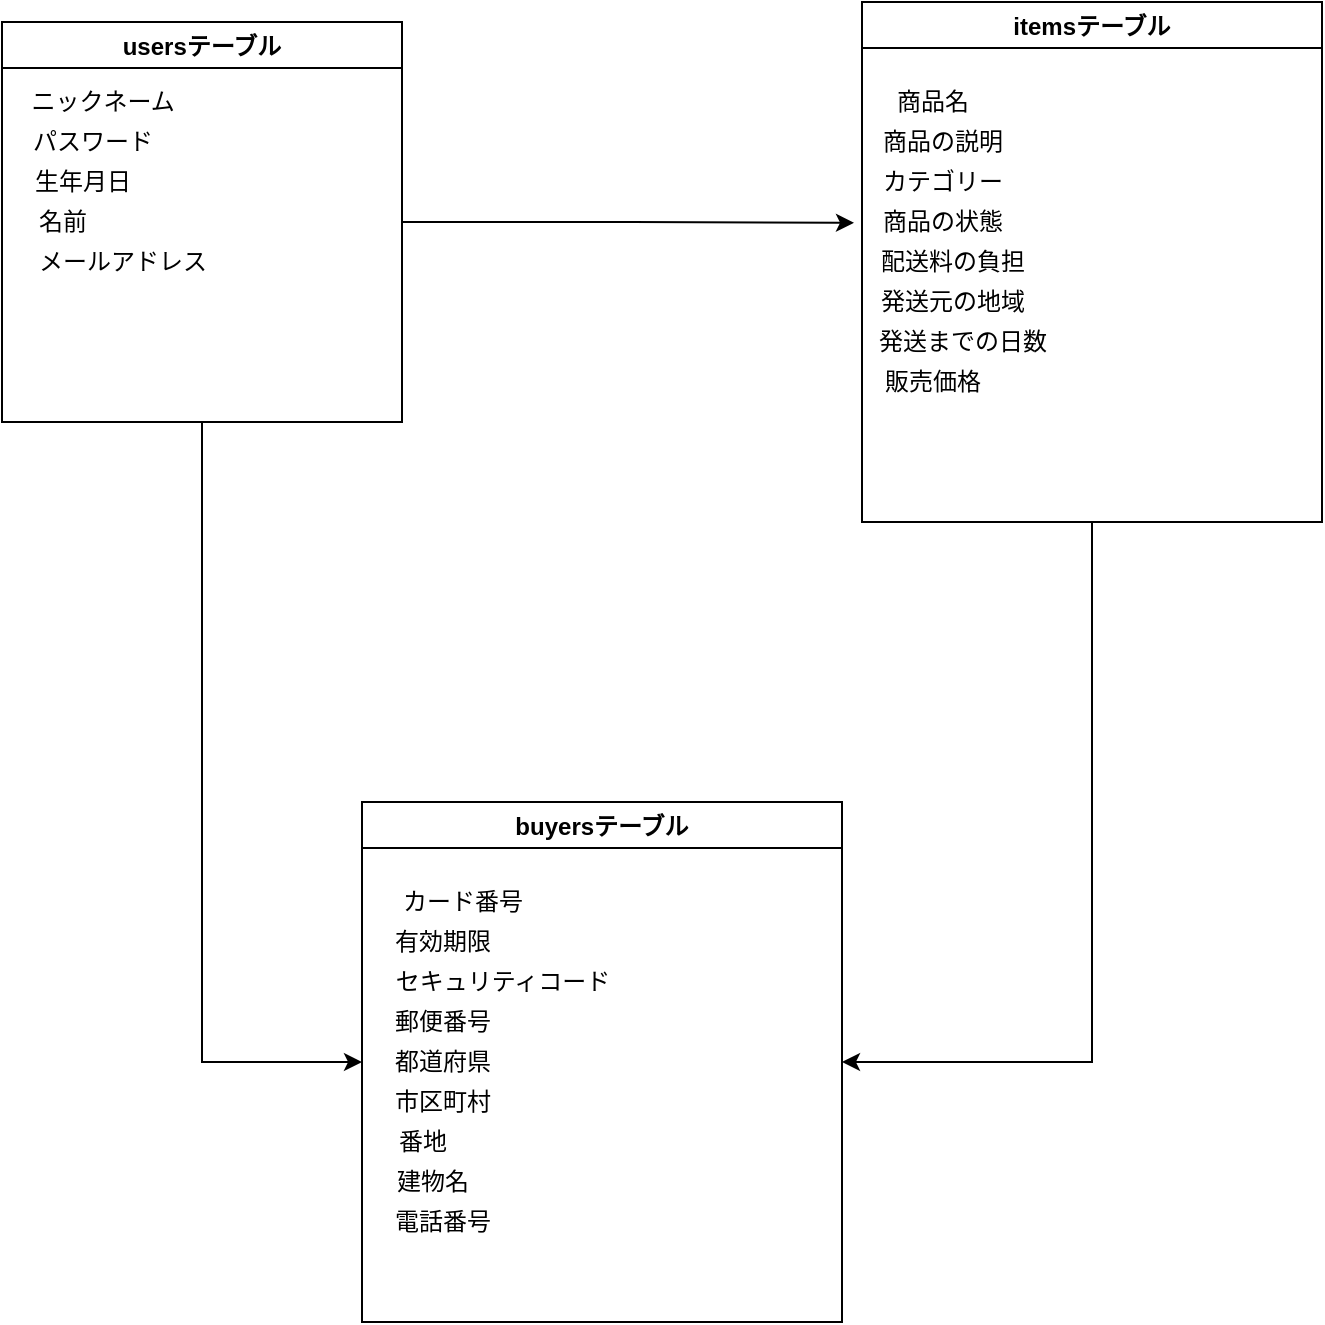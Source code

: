 <mxfile version="13.10.0" type="embed">
    <diagram id="duKqR2IIZactQ63X0hb9" name="Page-1">
        <mxGraphModel dx="1016" dy="859" grid="1" gridSize="10" guides="1" tooltips="1" connect="1" arrows="1" fold="1" page="1" pageScale="1" pageWidth="827" pageHeight="1169" math="0" shadow="0">
            <root>
                <mxCell id="0"/>
                <mxCell id="1" parent="0"/>
                <mxCell id="32" style="edgeStyle=orthogonalEdgeStyle;rounded=0;orthogonalLoop=1;jettySize=auto;html=1;exitX=1;exitY=0.5;exitDx=0;exitDy=0;entryX=-0.05;entryY=0.52;entryDx=0;entryDy=0;entryPerimeter=0;" edge="1" parent="1" source="2" target="15">
                    <mxGeometry relative="1" as="geometry"/>
                </mxCell>
                <mxCell id="34" style="edgeStyle=orthogonalEdgeStyle;rounded=0;orthogonalLoop=1;jettySize=auto;html=1;exitX=0.5;exitY=1;exitDx=0;exitDy=0;entryX=0;entryY=0.5;entryDx=0;entryDy=0;" edge="1" parent="1" source="2" target="4">
                    <mxGeometry relative="1" as="geometry"/>
                </mxCell>
                <mxCell id="2" value="usersテーブル" style="swimlane;" vertex="1" parent="1">
                    <mxGeometry x="40" y="80" width="200" height="200" as="geometry"/>
                </mxCell>
                <mxCell id="6" value="パスワード" style="text;html=1;align=center;verticalAlign=middle;resizable=0;points=[];autosize=1;" vertex="1" parent="2">
                    <mxGeometry x="10" y="50" width="70" height="20" as="geometry"/>
                </mxCell>
                <mxCell id="5" value="ニックネーム" style="text;html=1;align=center;verticalAlign=middle;resizable=0;points=[];autosize=1;" vertex="1" parent="2">
                    <mxGeometry x="5" y="30" width="90" height="20" as="geometry"/>
                </mxCell>
                <mxCell id="7" value="生年月日" style="text;html=1;align=center;verticalAlign=middle;resizable=0;points=[];autosize=1;" vertex="1" parent="2">
                    <mxGeometry x="10" y="70" width="60" height="20" as="geometry"/>
                </mxCell>
                <mxCell id="8" value="名前" style="text;html=1;align=center;verticalAlign=middle;resizable=0;points=[];autosize=1;" vertex="1" parent="2">
                    <mxGeometry x="10" y="90" width="40" height="20" as="geometry"/>
                </mxCell>
                <mxCell id="9" value="メールアドレス" style="text;html=1;align=center;verticalAlign=middle;resizable=0;points=[];autosize=1;" vertex="1" parent="2">
                    <mxGeometry x="10" y="110" width="100" height="20" as="geometry"/>
                </mxCell>
                <mxCell id="33" style="edgeStyle=orthogonalEdgeStyle;rounded=0;orthogonalLoop=1;jettySize=auto;html=1;exitX=0.5;exitY=1;exitDx=0;exitDy=0;entryX=1;entryY=0.5;entryDx=0;entryDy=0;" edge="1" parent="1" source="3" target="4">
                    <mxGeometry relative="1" as="geometry"/>
                </mxCell>
                <mxCell id="3" value="itemsテーブル" style="swimlane;" vertex="1" parent="1">
                    <mxGeometry x="470" y="70" width="230" height="260" as="geometry"/>
                </mxCell>
                <mxCell id="14" value="カテゴリー" style="text;html=1;align=center;verticalAlign=middle;resizable=0;points=[];autosize=1;" vertex="1" parent="3">
                    <mxGeometry y="80" width="80" height="20" as="geometry"/>
                </mxCell>
                <mxCell id="15" value="商品の状態" style="text;html=1;align=center;verticalAlign=middle;resizable=0;points=[];autosize=1;" vertex="1" parent="3">
                    <mxGeometry y="100" width="80" height="20" as="geometry"/>
                </mxCell>
                <mxCell id="16" value="配送料の負担" style="text;html=1;align=center;verticalAlign=middle;resizable=0;points=[];autosize=1;" vertex="1" parent="3">
                    <mxGeometry y="120" width="90" height="20" as="geometry"/>
                </mxCell>
                <mxCell id="11" value="商品名" style="text;html=1;align=center;verticalAlign=middle;resizable=0;points=[];autosize=1;" vertex="1" parent="3">
                    <mxGeometry x="10" y="40" width="50" height="20" as="geometry"/>
                </mxCell>
                <mxCell id="12" value="商品の説明" style="text;html=1;align=center;verticalAlign=middle;resizable=0;points=[];autosize=1;" vertex="1" parent="3">
                    <mxGeometry y="60" width="80" height="20" as="geometry"/>
                </mxCell>
                <mxCell id="18" value="発送元の地域" style="text;html=1;align=center;verticalAlign=middle;resizable=0;points=[];autosize=1;" vertex="1" parent="3">
                    <mxGeometry y="140" width="90" height="20" as="geometry"/>
                </mxCell>
                <mxCell id="19" value="発送までの日数" style="text;html=1;align=center;verticalAlign=middle;resizable=0;points=[];autosize=1;" vertex="1" parent="3">
                    <mxGeometry y="160" width="100" height="20" as="geometry"/>
                </mxCell>
                <mxCell id="20" value="販売価格" style="text;html=1;align=center;verticalAlign=middle;resizable=0;points=[];autosize=1;" vertex="1" parent="3">
                    <mxGeometry x="5" y="180" width="60" height="20" as="geometry"/>
                </mxCell>
                <mxCell id="4" value="buyersテーブル" style="swimlane;" vertex="1" parent="1">
                    <mxGeometry x="220" y="470" width="240" height="260" as="geometry"/>
                </mxCell>
                <mxCell id="23" value="セキュリティコード" style="text;html=1;align=center;verticalAlign=middle;resizable=0;points=[];autosize=1;" vertex="1" parent="4">
                    <mxGeometry x="10" y="80" width="120" height="20" as="geometry"/>
                </mxCell>
                <mxCell id="22" value="有効期限" style="text;html=1;align=center;verticalAlign=middle;resizable=0;points=[];autosize=1;" vertex="1" parent="4">
                    <mxGeometry x="10" y="60" width="60" height="20" as="geometry"/>
                </mxCell>
                <mxCell id="21" value="カード番号" style="text;html=1;align=center;verticalAlign=middle;resizable=0;points=[];autosize=1;" vertex="1" parent="4">
                    <mxGeometry x="10" y="40" width="80" height="20" as="geometry"/>
                </mxCell>
                <mxCell id="24" value="郵便番号" style="text;html=1;align=center;verticalAlign=middle;resizable=0;points=[];autosize=1;" vertex="1" parent="4">
                    <mxGeometry x="10" y="100" width="60" height="20" as="geometry"/>
                </mxCell>
                <mxCell id="25" value="都道府県" style="text;html=1;align=center;verticalAlign=middle;resizable=0;points=[];autosize=1;" vertex="1" parent="4">
                    <mxGeometry x="10" y="120" width="60" height="20" as="geometry"/>
                </mxCell>
                <mxCell id="26" value="市区町村" style="text;html=1;align=center;verticalAlign=middle;resizable=0;points=[];autosize=1;" vertex="1" parent="4">
                    <mxGeometry x="10" y="140" width="60" height="20" as="geometry"/>
                </mxCell>
                <mxCell id="27" value="番地" style="text;html=1;align=center;verticalAlign=middle;resizable=0;points=[];autosize=1;" vertex="1" parent="4">
                    <mxGeometry x="10" y="160" width="40" height="20" as="geometry"/>
                </mxCell>
                <mxCell id="29" value="建物名" style="text;html=1;align=center;verticalAlign=middle;resizable=0;points=[];autosize=1;" vertex="1" parent="4">
                    <mxGeometry x="10" y="180" width="50" height="20" as="geometry"/>
                </mxCell>
                <mxCell id="31" value="電話番号" style="text;html=1;align=center;verticalAlign=middle;resizable=0;points=[];autosize=1;" vertex="1" parent="4">
                    <mxGeometry x="10" y="200" width="60" height="20" as="geometry"/>
                </mxCell>
            </root>
        </mxGraphModel>
    </diagram>
</mxfile>